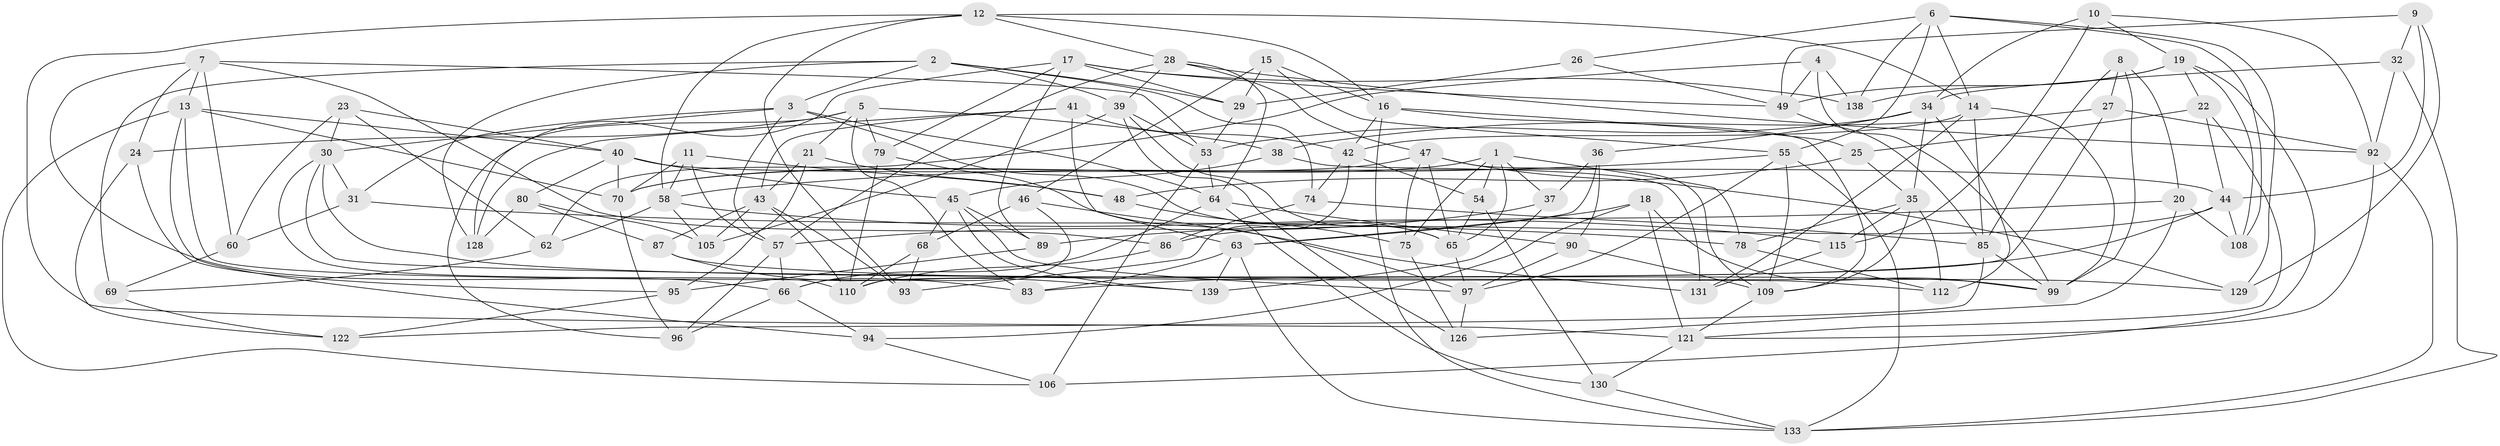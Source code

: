 // original degree distribution, {4: 1.0}
// Generated by graph-tools (version 1.1) at 2025/11/02/27/25 16:11:49]
// undirected, 97 vertices, 235 edges
graph export_dot {
graph [start="1"]
  node [color=gray90,style=filled];
  1 [super="+33"];
  2 [super="+118"];
  3 [super="+71"];
  4;
  5 [super="+61"];
  6 [super="+76"];
  7 [super="+81"];
  8;
  9;
  10;
  11;
  12 [super="+100"];
  13 [super="+123"];
  14 [super="+107"];
  15;
  16 [super="+120"];
  17 [super="+59"];
  18;
  19 [super="+50"];
  20;
  21;
  22;
  23;
  24;
  25;
  26;
  27;
  28 [super="+84"];
  29 [super="+88"];
  30 [super="+52"];
  31;
  32;
  34 [super="+124"];
  35 [super="+101"];
  36;
  37;
  38;
  39 [super="+119"];
  40 [super="+111"];
  41;
  42 [super="+91"];
  43 [super="+67"];
  44 [super="+56"];
  45 [super="+51"];
  46;
  47 [super="+127"];
  48;
  49 [super="+104"];
  53 [super="+116"];
  54;
  55 [super="+77"];
  57 [super="+114"];
  58 [super="+98"];
  60;
  62;
  63 [super="+82"];
  64 [super="+117"];
  65 [super="+73"];
  66 [super="+137"];
  68;
  69;
  70 [super="+72"];
  74;
  75;
  78;
  79;
  80;
  83;
  85 [super="+103"];
  86;
  87;
  89;
  90;
  92 [super="+102"];
  93;
  94;
  95;
  96;
  97 [super="+134"];
  99 [super="+113"];
  105;
  106;
  108;
  109 [super="+125"];
  110 [super="+132"];
  112;
  115;
  121 [super="+136"];
  122;
  126;
  128;
  129;
  130;
  131;
  133 [super="+135"];
  138;
  139;
  1 -- 70;
  1 -- 37;
  1 -- 78;
  1 -- 65;
  1 -- 75;
  1 -- 54;
  2 -- 3;
  2 -- 128;
  2 -- 29;
  2 -- 74;
  2 -- 69;
  2 -- 39;
  3 -- 31;
  3 -- 57;
  3 -- 64;
  3 -- 65;
  3 -- 30;
  4 -- 138;
  4 -- 62;
  4 -- 49;
  4 -- 99;
  5 -- 96;
  5 -- 21;
  5 -- 79;
  5 -- 24;
  5 -- 83;
  5 -- 38;
  6 -- 26;
  6 -- 108;
  6 -- 14;
  6 -- 129;
  6 -- 138;
  6 -- 55;
  7 -- 86;
  7 -- 24;
  7 -- 53;
  7 -- 66;
  7 -- 60;
  7 -- 13;
  8 -- 20;
  8 -- 27;
  8 -- 85;
  8 -- 99;
  9 -- 32;
  9 -- 129;
  9 -- 44;
  9 -- 49;
  10 -- 19;
  10 -- 115;
  10 -- 92;
  10 -- 34;
  11 -- 70;
  11 -- 48;
  11 -- 57;
  11 -- 58;
  12 -- 121;
  12 -- 28;
  12 -- 93;
  12 -- 16;
  12 -- 58;
  12 -- 14;
  13 -- 106;
  13 -- 70;
  13 -- 83;
  13 -- 94;
  13 -- 40;
  14 -- 131;
  14 -- 85;
  14 -- 42;
  14 -- 99;
  15 -- 46;
  15 -- 16;
  15 -- 29;
  15 -- 55;
  16 -- 133;
  16 -- 25;
  16 -- 42;
  16 -- 109;
  17 -- 49;
  17 -- 89;
  17 -- 79;
  17 -- 128;
  17 -- 138;
  17 -- 29;
  18 -- 63;
  18 -- 99;
  18 -- 94;
  18 -- 121;
  19 -- 108;
  19 -- 106;
  19 -- 22;
  19 -- 138;
  19 -- 49;
  20 -- 89;
  20 -- 108;
  20 -- 126;
  21 -- 95;
  21 -- 48;
  21 -- 43;
  22 -- 121;
  22 -- 25;
  22 -- 44;
  23 -- 62;
  23 -- 60;
  23 -- 30;
  23 -- 40;
  24 -- 122;
  24 -- 95;
  25 -- 48;
  25 -- 35;
  26 -- 49;
  26 -- 29 [weight=2];
  27 -- 38;
  27 -- 110;
  27 -- 92;
  28 -- 57;
  28 -- 64;
  28 -- 92;
  28 -- 39;
  28 -- 47;
  29 -- 53;
  30 -- 31;
  30 -- 110;
  30 -- 112;
  30 -- 99;
  31 -- 60;
  31 -- 78;
  32 -- 34;
  32 -- 92;
  32 -- 133;
  34 -- 112;
  34 -- 35;
  34 -- 36;
  34 -- 53;
  35 -- 78;
  35 -- 115;
  35 -- 112;
  35 -- 109;
  36 -- 37;
  36 -- 90;
  36 -- 63;
  37 -- 139;
  37 -- 57;
  38 -- 131;
  38 -- 45;
  39 -- 65;
  39 -- 105;
  39 -- 53;
  39 -- 126;
  40 -- 70;
  40 -- 45;
  40 -- 44;
  40 -- 80;
  41 -- 128;
  41 -- 42;
  41 -- 63;
  41 -- 43;
  42 -- 54;
  42 -- 74;
  42 -- 93;
  43 -- 105;
  43 -- 87;
  43 -- 93;
  43 -- 110;
  44 -- 108;
  44 -- 83;
  44 -- 86;
  45 -- 97;
  45 -- 139;
  45 -- 89;
  45 -- 68;
  46 -- 68;
  46 -- 131;
  46 -- 66;
  47 -- 65;
  47 -- 109;
  47 -- 129;
  47 -- 75;
  47 -- 70;
  48 -- 75;
  49 -- 85;
  53 -- 64;
  53 -- 106;
  54 -- 130;
  54 -- 65;
  55 -- 97;
  55 -- 58;
  55 -- 133;
  55 -- 109;
  57 -- 96;
  57 -- 66;
  58 -- 115;
  58 -- 105;
  58 -- 62;
  60 -- 69;
  62 -- 69;
  63 -- 133;
  63 -- 83;
  63 -- 139;
  64 -- 90;
  64 -- 130;
  64 -- 66;
  65 -- 97;
  66 -- 96;
  66 -- 94;
  68 -- 93;
  68 -- 110;
  69 -- 122;
  70 -- 96;
  74 -- 86;
  74 -- 85;
  75 -- 126;
  78 -- 112;
  79 -- 110;
  79 -- 97;
  80 -- 128;
  80 -- 87;
  80 -- 105;
  85 -- 122;
  85 -- 99;
  86 -- 110;
  87 -- 139;
  87 -- 129;
  89 -- 95;
  90 -- 97;
  90 -- 109;
  92 -- 121;
  92 -- 133;
  94 -- 106;
  95 -- 122;
  97 -- 126;
  109 -- 121;
  115 -- 131;
  121 -- 130;
  130 -- 133;
}
